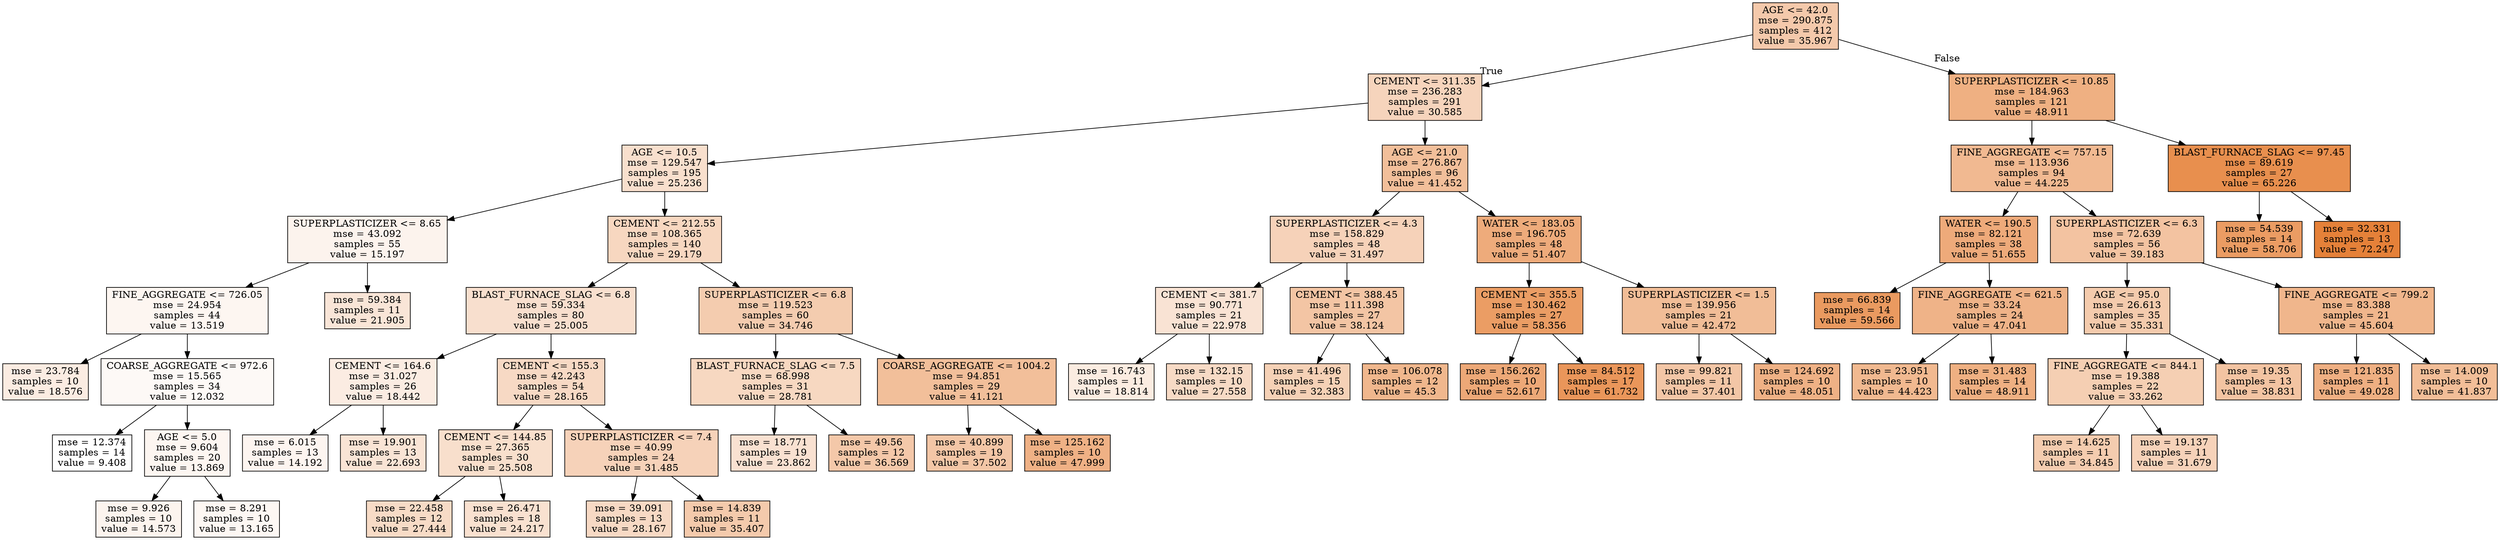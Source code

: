 digraph Tree {
node [shape=box, style="filled", color="black"] ;
0 [label="AGE <= 42.0\nmse = 290.875\nsamples = 412\nvalue = 35.967", fillcolor="#e581396c"] ;
1 [label="CEMENT <= 311.35\nmse = 236.283\nsamples = 291\nvalue = 30.585", fillcolor="#e5813956"] ;
0 -> 1 [labeldistance=2.5, labelangle=45, headlabel="True"] ;
2 [label="AGE <= 10.5\nmse = 129.547\nsamples = 195\nvalue = 25.236", fillcolor="#e5813940"] ;
1 -> 2 ;
3 [label="SUPERPLASTICIZER <= 8.65\nmse = 43.092\nsamples = 55\nvalue = 15.197", fillcolor="#e5813917"] ;
2 -> 3 ;
4 [label="FINE_AGGREGATE <= 726.05\nmse = 24.954\nsamples = 44\nvalue = 13.519", fillcolor="#e5813911"] ;
3 -> 4 ;
5 [label="mse = 23.784\nsamples = 10\nvalue = 18.576", fillcolor="#e5813925"] ;
4 -> 5 ;
6 [label="COARSE_AGGREGATE <= 972.6\nmse = 15.565\nsamples = 34\nvalue = 12.032", fillcolor="#e581390b"] ;
4 -> 6 ;
7 [label="mse = 12.374\nsamples = 14\nvalue = 9.408", fillcolor="#e5813900"] ;
6 -> 7 ;
8 [label="AGE <= 5.0\nmse = 9.604\nsamples = 20\nvalue = 13.869", fillcolor="#e5813912"] ;
6 -> 8 ;
9 [label="mse = 9.926\nsamples = 10\nvalue = 14.573", fillcolor="#e5813915"] ;
8 -> 9 ;
10 [label="mse = 8.291\nsamples = 10\nvalue = 13.165", fillcolor="#e581390f"] ;
8 -> 10 ;
11 [label="mse = 59.384\nsamples = 11\nvalue = 21.905", fillcolor="#e5813933"] ;
3 -> 11 ;
12 [label="CEMENT <= 212.55\nmse = 108.365\nsamples = 140\nvalue = 29.179", fillcolor="#e5813950"] ;
2 -> 12 ;
13 [label="BLAST_FURNACE_SLAG <= 6.8\nmse = 59.334\nsamples = 80\nvalue = 25.005", fillcolor="#e581393f"] ;
12 -> 13 ;
14 [label="CEMENT <= 164.6\nmse = 31.027\nsamples = 26\nvalue = 18.442", fillcolor="#e5813925"] ;
13 -> 14 ;
15 [label="mse = 6.015\nsamples = 13\nvalue = 14.192", fillcolor="#e5813913"] ;
14 -> 15 ;
16 [label="mse = 19.901\nsamples = 13\nvalue = 22.693", fillcolor="#e5813936"] ;
14 -> 16 ;
17 [label="CEMENT <= 155.3\nmse = 42.243\nsamples = 54\nvalue = 28.165", fillcolor="#e581394c"] ;
13 -> 17 ;
18 [label="CEMENT <= 144.85\nmse = 27.365\nsamples = 30\nvalue = 25.508", fillcolor="#e5813941"] ;
17 -> 18 ;
19 [label="mse = 22.458\nsamples = 12\nvalue = 27.444", fillcolor="#e5813949"] ;
18 -> 19 ;
20 [label="mse = 26.471\nsamples = 18\nvalue = 24.217", fillcolor="#e581393c"] ;
18 -> 20 ;
21 [label="SUPERPLASTICIZER <= 7.4\nmse = 40.99\nsamples = 24\nvalue = 31.485", fillcolor="#e581395a"] ;
17 -> 21 ;
22 [label="mse = 39.091\nsamples = 13\nvalue = 28.167", fillcolor="#e581394c"] ;
21 -> 22 ;
23 [label="mse = 14.839\nsamples = 11\nvalue = 35.407", fillcolor="#e581396a"] ;
21 -> 23 ;
24 [label="SUPERPLASTICIZER <= 6.8\nmse = 119.523\nsamples = 60\nvalue = 34.746", fillcolor="#e5813967"] ;
12 -> 24 ;
25 [label="BLAST_FURNACE_SLAG <= 7.5\nmse = 68.998\nsamples = 31\nvalue = 28.781", fillcolor="#e581394f"] ;
24 -> 25 ;
26 [label="mse = 18.771\nsamples = 19\nvalue = 23.862", fillcolor="#e581393b"] ;
25 -> 26 ;
27 [label="mse = 49.56\nsamples = 12\nvalue = 36.569", fillcolor="#e581396e"] ;
25 -> 27 ;
28 [label="COARSE_AGGREGATE <= 1004.2\nmse = 94.851\nsamples = 29\nvalue = 41.121", fillcolor="#e5813981"] ;
24 -> 28 ;
29 [label="mse = 40.899\nsamples = 19\nvalue = 37.502", fillcolor="#e5813972"] ;
28 -> 29 ;
30 [label="mse = 125.162\nsamples = 10\nvalue = 47.999", fillcolor="#e581399d"] ;
28 -> 30 ;
31 [label="AGE <= 21.0\nmse = 276.867\nsamples = 96\nvalue = 41.452", fillcolor="#e5813982"] ;
1 -> 31 ;
32 [label="SUPERPLASTICIZER <= 4.3\nmse = 158.829\nsamples = 48\nvalue = 31.497", fillcolor="#e581395a"] ;
31 -> 32 ;
33 [label="CEMENT <= 381.7\nmse = 90.771\nsamples = 21\nvalue = 22.978", fillcolor="#e5813937"] ;
32 -> 33 ;
34 [label="mse = 16.743\nsamples = 11\nvalue = 18.814", fillcolor="#e5813926"] ;
33 -> 34 ;
35 [label="mse = 132.15\nsamples = 10\nvalue = 27.558", fillcolor="#e581394a"] ;
33 -> 35 ;
36 [label="CEMENT <= 388.45\nmse = 111.398\nsamples = 27\nvalue = 38.124", fillcolor="#e5813975"] ;
32 -> 36 ;
37 [label="mse = 41.496\nsamples = 15\nvalue = 32.383", fillcolor="#e581395d"] ;
36 -> 37 ;
38 [label="mse = 106.078\nsamples = 12\nvalue = 45.3", fillcolor="#e5813992"] ;
36 -> 38 ;
39 [label="WATER <= 183.05\nmse = 196.705\nsamples = 48\nvalue = 51.407", fillcolor="#e58139aa"] ;
31 -> 39 ;
40 [label="CEMENT <= 355.5\nmse = 130.462\nsamples = 27\nvalue = 58.356", fillcolor="#e58139c7"] ;
39 -> 40 ;
41 [label="mse = 156.262\nsamples = 10\nvalue = 52.617", fillcolor="#e58139af"] ;
40 -> 41 ;
42 [label="mse = 84.512\nsamples = 17\nvalue = 61.732", fillcolor="#e58139d4"] ;
40 -> 42 ;
43 [label="SUPERPLASTICIZER <= 1.5\nmse = 139.956\nsamples = 21\nvalue = 42.472", fillcolor="#e5813986"] ;
39 -> 43 ;
44 [label="mse = 99.821\nsamples = 11\nvalue = 37.401", fillcolor="#e5813972"] ;
43 -> 44 ;
45 [label="mse = 124.692\nsamples = 10\nvalue = 48.051", fillcolor="#e581399d"] ;
43 -> 45 ;
46 [label="SUPERPLASTICIZER <= 10.85\nmse = 184.963\nsamples = 121\nvalue = 48.911", fillcolor="#e58139a0"] ;
0 -> 46 [labeldistance=2.5, labelangle=-45, headlabel="False"] ;
47 [label="FINE_AGGREGATE <= 757.15\nmse = 113.936\nsamples = 94\nvalue = 44.225", fillcolor="#e581398d"] ;
46 -> 47 ;
48 [label="WATER <= 190.5\nmse = 82.121\nsamples = 38\nvalue = 51.655", fillcolor="#e58139ab"] ;
47 -> 48 ;
49 [label="mse = 66.839\nsamples = 14\nvalue = 59.566", fillcolor="#e58139cc"] ;
48 -> 49 ;
50 [label="FINE_AGGREGATE <= 621.5\nmse = 33.24\nsamples = 24\nvalue = 47.041", fillcolor="#e5813999"] ;
48 -> 50 ;
51 [label="mse = 23.951\nsamples = 10\nvalue = 44.423", fillcolor="#e581398e"] ;
50 -> 51 ;
52 [label="mse = 31.483\nsamples = 14\nvalue = 48.911", fillcolor="#e58139a0"] ;
50 -> 52 ;
53 [label="SUPERPLASTICIZER <= 6.3\nmse = 72.639\nsamples = 56\nvalue = 39.183", fillcolor="#e5813979"] ;
47 -> 53 ;
54 [label="AGE <= 95.0\nmse = 26.613\nsamples = 35\nvalue = 35.331", fillcolor="#e5813969"] ;
53 -> 54 ;
55 [label="FINE_AGGREGATE <= 844.1\nmse = 19.388\nsamples = 22\nvalue = 33.262", fillcolor="#e5813961"] ;
54 -> 55 ;
56 [label="mse = 14.625\nsamples = 11\nvalue = 34.845", fillcolor="#e5813967"] ;
55 -> 56 ;
57 [label="mse = 19.137\nsamples = 11\nvalue = 31.679", fillcolor="#e581395a"] ;
55 -> 57 ;
58 [label="mse = 19.35\nsamples = 13\nvalue = 38.831", fillcolor="#e5813977"] ;
54 -> 58 ;
59 [label="FINE_AGGREGATE <= 799.2\nmse = 83.388\nsamples = 21\nvalue = 45.604", fillcolor="#e5813993"] ;
53 -> 59 ;
60 [label="mse = 121.835\nsamples = 11\nvalue = 49.028", fillcolor="#e58139a1"] ;
59 -> 60 ;
61 [label="mse = 14.009\nsamples = 10\nvalue = 41.837", fillcolor="#e5813984"] ;
59 -> 61 ;
62 [label="BLAST_FURNACE_SLAG <= 97.45\nmse = 89.619\nsamples = 27\nvalue = 65.226", fillcolor="#e58139e3"] ;
46 -> 62 ;
63 [label="mse = 54.539\nsamples = 14\nvalue = 58.706", fillcolor="#e58139c8"] ;
62 -> 63 ;
64 [label="mse = 32.331\nsamples = 13\nvalue = 72.247", fillcolor="#e58139ff"] ;
62 -> 64 ;
}
